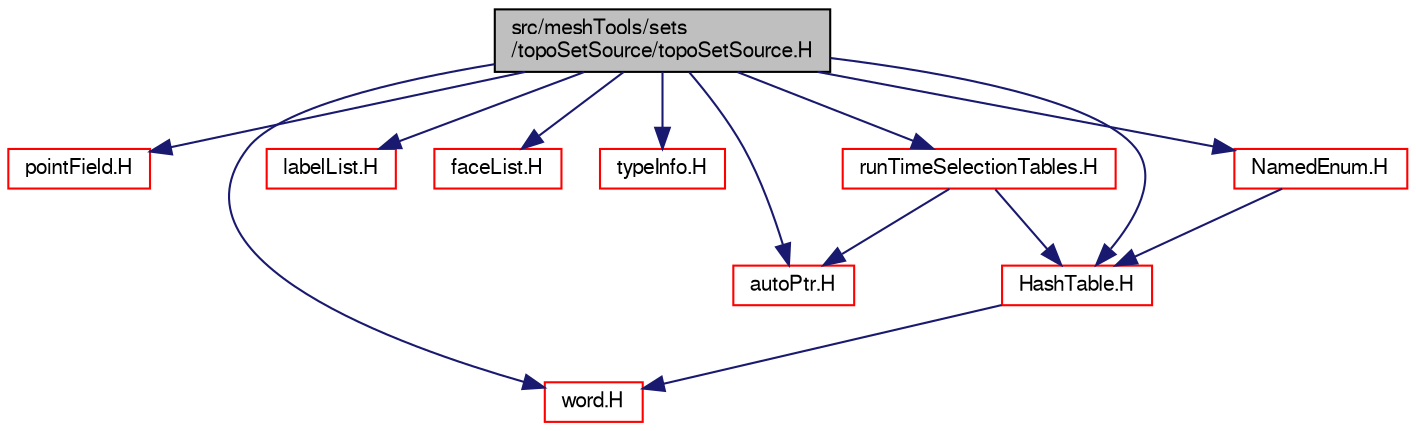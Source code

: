 digraph "src/meshTools/sets/topoSetSource/topoSetSource.H"
{
  bgcolor="transparent";
  edge [fontname="FreeSans",fontsize="10",labelfontname="FreeSans",labelfontsize="10"];
  node [fontname="FreeSans",fontsize="10",shape=record];
  Node0 [label="src/meshTools/sets\l/topoSetSource/topoSetSource.H",height=0.2,width=0.4,color="black", fillcolor="grey75", style="filled", fontcolor="black"];
  Node0 -> Node1 [color="midnightblue",fontsize="10",style="solid",fontname="FreeSans"];
  Node1 [label="pointField.H",height=0.2,width=0.4,color="red",URL="$a12062.html"];
  Node0 -> Node15 [color="midnightblue",fontsize="10",style="solid",fontname="FreeSans"];
  Node15 [label="word.H",height=0.2,width=0.4,color="red",URL="$a12662.html"];
  Node0 -> Node65 [color="midnightblue",fontsize="10",style="solid",fontname="FreeSans"];
  Node65 [label="labelList.H",height=0.2,width=0.4,color="red",URL="$a12380.html"];
  Node0 -> Node107 [color="midnightblue",fontsize="10",style="solid",fontname="FreeSans"];
  Node107 [label="faceList.H",height=0.2,width=0.4,color="red",URL="$a11342.html"];
  Node0 -> Node122 [color="midnightblue",fontsize="10",style="solid",fontname="FreeSans"];
  Node122 [label="typeInfo.H",height=0.2,width=0.4,color="red",URL="$a09341.html"];
  Node0 -> Node123 [color="midnightblue",fontsize="10",style="solid",fontname="FreeSans"];
  Node123 [label="runTimeSelectionTables.H",height=0.2,width=0.4,color="red",URL="$a09266.html",tooltip="Macros to ease declaration of run-time selection tables. "];
  Node123 -> Node60 [color="midnightblue",fontsize="10",style="solid",fontname="FreeSans"];
  Node60 [label="autoPtr.H",height=0.2,width=0.4,color="red",URL="$a11078.html"];
  Node123 -> Node72 [color="midnightblue",fontsize="10",style="solid",fontname="FreeSans"];
  Node72 [label="HashTable.H",height=0.2,width=0.4,color="red",URL="$a08477.html"];
  Node72 -> Node15 [color="midnightblue",fontsize="10",style="solid",fontname="FreeSans"];
  Node0 -> Node60 [color="midnightblue",fontsize="10",style="solid",fontname="FreeSans"];
  Node0 -> Node78 [color="midnightblue",fontsize="10",style="solid",fontname="FreeSans"];
  Node78 [label="NamedEnum.H",height=0.2,width=0.4,color="red",URL="$a08783.html"];
  Node78 -> Node72 [color="midnightblue",fontsize="10",style="solid",fontname="FreeSans"];
  Node0 -> Node72 [color="midnightblue",fontsize="10",style="solid",fontname="FreeSans"];
}
